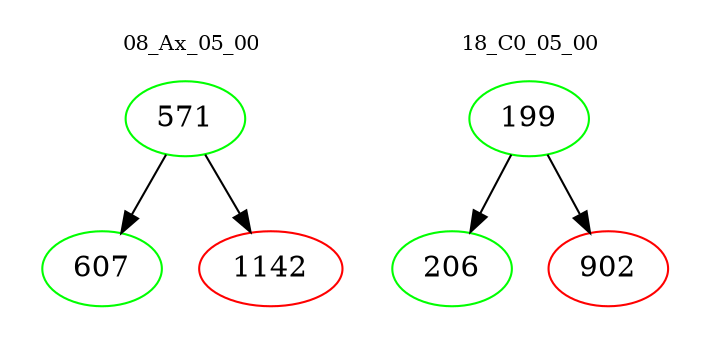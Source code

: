 digraph{
subgraph cluster_0 {
color = white
label = "08_Ax_05_00";
fontsize=10;
T0_571 [label="571", color="green"]
T0_571 -> T0_607 [color="black"]
T0_607 [label="607", color="green"]
T0_571 -> T0_1142 [color="black"]
T0_1142 [label="1142", color="red"]
}
subgraph cluster_1 {
color = white
label = "18_C0_05_00";
fontsize=10;
T1_199 [label="199", color="green"]
T1_199 -> T1_206 [color="black"]
T1_206 [label="206", color="green"]
T1_199 -> T1_902 [color="black"]
T1_902 [label="902", color="red"]
}
}
